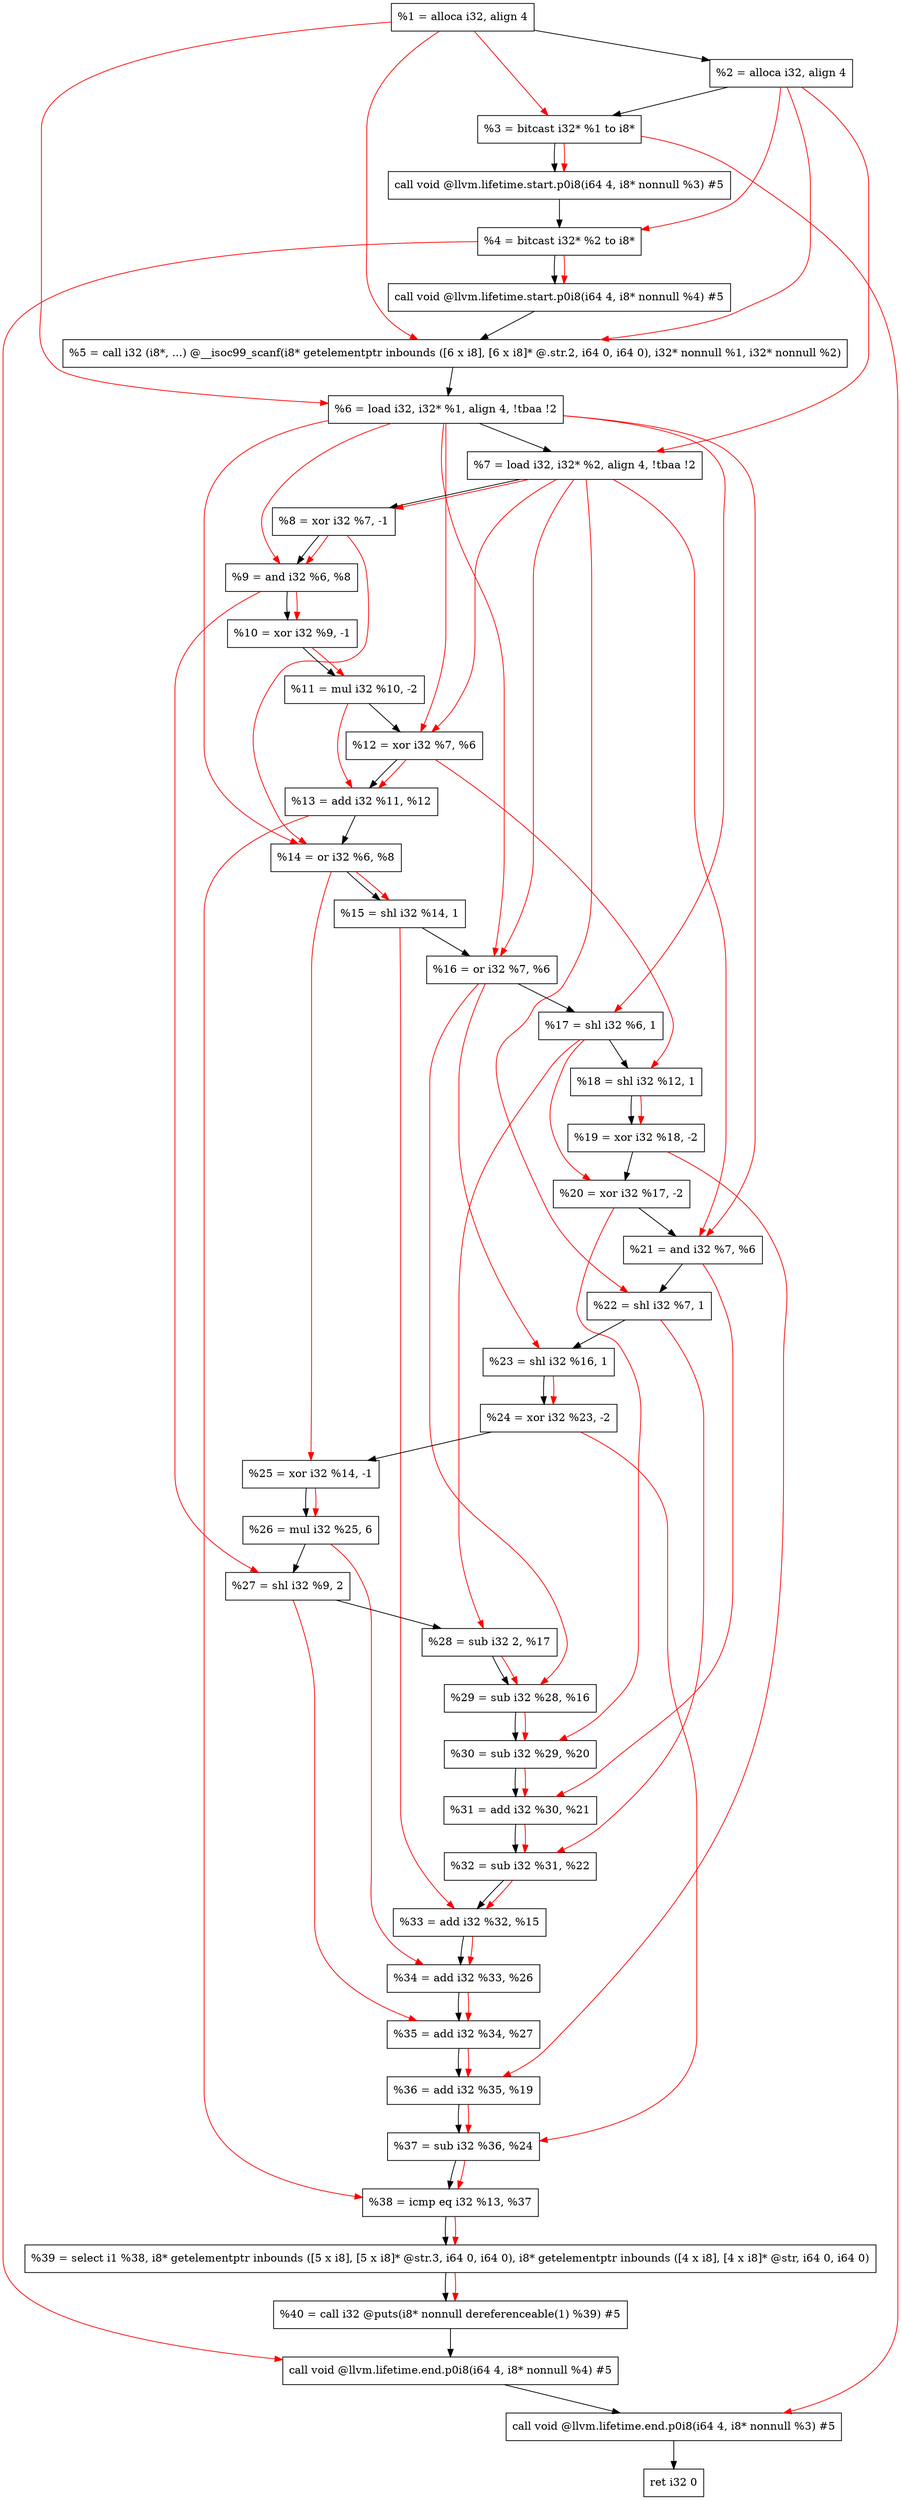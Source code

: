 digraph "DFG for'main' function" {
	Node0x1de1398[shape=record, label="  %1 = alloca i32, align 4"];
	Node0x1de1418[shape=record, label="  %2 = alloca i32, align 4"];
	Node0x1de14a8[shape=record, label="  %3 = bitcast i32* %1 to i8*"];
	Node0x1de1908[shape=record, label="  call void @llvm.lifetime.start.p0i8(i64 4, i8* nonnull %3) #5"];
	Node0x1de19e8[shape=record, label="  %4 = bitcast i32* %2 to i8*"];
	Node0x1de1b08[shape=record, label="  call void @llvm.lifetime.start.p0i8(i64 4, i8* nonnull %4) #5"];
	Node0x1de1d40[shape=record, label="  %5 = call i32 (i8*, ...) @__isoc99_scanf(i8* getelementptr inbounds ([6 x i8], [6 x i8]* @.str.2, i64 0, i64 0), i32* nonnull %1, i32* nonnull %2)"];
	Node0x1de1df8[shape=record, label="  %6 = load i32, i32* %1, align 4, !tbaa !2"];
	Node0x1de2d68[shape=record, label="  %7 = load i32, i32* %2, align 4, !tbaa !2"];
	Node0x1de33f0[shape=record, label="  %8 = xor i32 %7, -1"];
	Node0x1de3460[shape=record, label="  %9 = and i32 %6, %8"];
	Node0x1de34d0[shape=record, label="  %10 = xor i32 %9, -1"];
	Node0x1de3540[shape=record, label="  %11 = mul i32 %10, -2"];
	Node0x1de35b0[shape=record, label="  %12 = xor i32 %7, %6"];
	Node0x1de3620[shape=record, label="  %13 = add i32 %11, %12"];
	Node0x1de3690[shape=record, label="  %14 = or i32 %6, %8"];
	Node0x1de3700[shape=record, label="  %15 = shl i32 %14, 1"];
	Node0x1de3770[shape=record, label="  %16 = or i32 %7, %6"];
	Node0x1de37e0[shape=record, label="  %17 = shl i32 %6, 1"];
	Node0x1de3850[shape=record, label="  %18 = shl i32 %12, 1"];
	Node0x1de38c0[shape=record, label="  %19 = xor i32 %18, -2"];
	Node0x1de3930[shape=record, label="  %20 = xor i32 %17, -2"];
	Node0x1de39a0[shape=record, label="  %21 = and i32 %7, %6"];
	Node0x1de3a10[shape=record, label="  %22 = shl i32 %7, 1"];
	Node0x1de3a80[shape=record, label="  %23 = shl i32 %16, 1"];
	Node0x1de3af0[shape=record, label="  %24 = xor i32 %23, -2"];
	Node0x1de3b60[shape=record, label="  %25 = xor i32 %14, -1"];
	Node0x1de3bd0[shape=record, label="  %26 = mul i32 %25, 6"];
	Node0x1de3c40[shape=record, label="  %27 = shl i32 %9, 2"];
	Node0x1de3cb0[shape=record, label="  %28 = sub i32 2, %17"];
	Node0x1de3d20[shape=record, label="  %29 = sub i32 %28, %16"];
	Node0x1de3d90[shape=record, label="  %30 = sub i32 %29, %20"];
	Node0x1de3e00[shape=record, label="  %31 = add i32 %30, %21"];
	Node0x1de3e70[shape=record, label="  %32 = sub i32 %31, %22"];
	Node0x1de3ee0[shape=record, label="  %33 = add i32 %32, %15"];
	Node0x1de3f50[shape=record, label="  %34 = add i32 %33, %26"];
	Node0x1de3fc0[shape=record, label="  %35 = add i32 %34, %27"];
	Node0x1de4030[shape=record, label="  %36 = add i32 %35, %19"];
	Node0x1de40a0[shape=record, label="  %37 = sub i32 %36, %24"];
	Node0x1de4110[shape=record, label="  %38 = icmp eq i32 %13, %37"];
	Node0x1d819d8[shape=record, label="  %39 = select i1 %38, i8* getelementptr inbounds ([5 x i8], [5 x i8]* @str.3, i64 0, i64 0), i8* getelementptr inbounds ([4 x i8], [4 x i8]* @str, i64 0, i64 0)"];
	Node0x1de41a0[shape=record, label="  %40 = call i32 @puts(i8* nonnull dereferenceable(1) %39) #5"];
	Node0x1de43f8[shape=record, label="  call void @llvm.lifetime.end.p0i8(i64 4, i8* nonnull %4) #5"];
	Node0x1de4558[shape=record, label="  call void @llvm.lifetime.end.p0i8(i64 4, i8* nonnull %3) #5"];
	Node0x1de4618[shape=record, label="  ret i32 0"];
	Node0x1de1398 -> Node0x1de1418;
	Node0x1de1418 -> Node0x1de14a8;
	Node0x1de14a8 -> Node0x1de1908;
	Node0x1de1908 -> Node0x1de19e8;
	Node0x1de19e8 -> Node0x1de1b08;
	Node0x1de1b08 -> Node0x1de1d40;
	Node0x1de1d40 -> Node0x1de1df8;
	Node0x1de1df8 -> Node0x1de2d68;
	Node0x1de2d68 -> Node0x1de33f0;
	Node0x1de33f0 -> Node0x1de3460;
	Node0x1de3460 -> Node0x1de34d0;
	Node0x1de34d0 -> Node0x1de3540;
	Node0x1de3540 -> Node0x1de35b0;
	Node0x1de35b0 -> Node0x1de3620;
	Node0x1de3620 -> Node0x1de3690;
	Node0x1de3690 -> Node0x1de3700;
	Node0x1de3700 -> Node0x1de3770;
	Node0x1de3770 -> Node0x1de37e0;
	Node0x1de37e0 -> Node0x1de3850;
	Node0x1de3850 -> Node0x1de38c0;
	Node0x1de38c0 -> Node0x1de3930;
	Node0x1de3930 -> Node0x1de39a0;
	Node0x1de39a0 -> Node0x1de3a10;
	Node0x1de3a10 -> Node0x1de3a80;
	Node0x1de3a80 -> Node0x1de3af0;
	Node0x1de3af0 -> Node0x1de3b60;
	Node0x1de3b60 -> Node0x1de3bd0;
	Node0x1de3bd0 -> Node0x1de3c40;
	Node0x1de3c40 -> Node0x1de3cb0;
	Node0x1de3cb0 -> Node0x1de3d20;
	Node0x1de3d20 -> Node0x1de3d90;
	Node0x1de3d90 -> Node0x1de3e00;
	Node0x1de3e00 -> Node0x1de3e70;
	Node0x1de3e70 -> Node0x1de3ee0;
	Node0x1de3ee0 -> Node0x1de3f50;
	Node0x1de3f50 -> Node0x1de3fc0;
	Node0x1de3fc0 -> Node0x1de4030;
	Node0x1de4030 -> Node0x1de40a0;
	Node0x1de40a0 -> Node0x1de4110;
	Node0x1de4110 -> Node0x1d819d8;
	Node0x1d819d8 -> Node0x1de41a0;
	Node0x1de41a0 -> Node0x1de43f8;
	Node0x1de43f8 -> Node0x1de4558;
	Node0x1de4558 -> Node0x1de4618;
edge [color=red]
	Node0x1de1398 -> Node0x1de14a8;
	Node0x1de14a8 -> Node0x1de1908;
	Node0x1de1418 -> Node0x1de19e8;
	Node0x1de19e8 -> Node0x1de1b08;
	Node0x1de1398 -> Node0x1de1d40;
	Node0x1de1418 -> Node0x1de1d40;
	Node0x1de1398 -> Node0x1de1df8;
	Node0x1de1418 -> Node0x1de2d68;
	Node0x1de2d68 -> Node0x1de33f0;
	Node0x1de1df8 -> Node0x1de3460;
	Node0x1de33f0 -> Node0x1de3460;
	Node0x1de3460 -> Node0x1de34d0;
	Node0x1de34d0 -> Node0x1de3540;
	Node0x1de2d68 -> Node0x1de35b0;
	Node0x1de1df8 -> Node0x1de35b0;
	Node0x1de3540 -> Node0x1de3620;
	Node0x1de35b0 -> Node0x1de3620;
	Node0x1de1df8 -> Node0x1de3690;
	Node0x1de33f0 -> Node0x1de3690;
	Node0x1de3690 -> Node0x1de3700;
	Node0x1de2d68 -> Node0x1de3770;
	Node0x1de1df8 -> Node0x1de3770;
	Node0x1de1df8 -> Node0x1de37e0;
	Node0x1de35b0 -> Node0x1de3850;
	Node0x1de3850 -> Node0x1de38c0;
	Node0x1de37e0 -> Node0x1de3930;
	Node0x1de2d68 -> Node0x1de39a0;
	Node0x1de1df8 -> Node0x1de39a0;
	Node0x1de2d68 -> Node0x1de3a10;
	Node0x1de3770 -> Node0x1de3a80;
	Node0x1de3a80 -> Node0x1de3af0;
	Node0x1de3690 -> Node0x1de3b60;
	Node0x1de3b60 -> Node0x1de3bd0;
	Node0x1de3460 -> Node0x1de3c40;
	Node0x1de37e0 -> Node0x1de3cb0;
	Node0x1de3cb0 -> Node0x1de3d20;
	Node0x1de3770 -> Node0x1de3d20;
	Node0x1de3d20 -> Node0x1de3d90;
	Node0x1de3930 -> Node0x1de3d90;
	Node0x1de3d90 -> Node0x1de3e00;
	Node0x1de39a0 -> Node0x1de3e00;
	Node0x1de3e00 -> Node0x1de3e70;
	Node0x1de3a10 -> Node0x1de3e70;
	Node0x1de3e70 -> Node0x1de3ee0;
	Node0x1de3700 -> Node0x1de3ee0;
	Node0x1de3ee0 -> Node0x1de3f50;
	Node0x1de3bd0 -> Node0x1de3f50;
	Node0x1de3f50 -> Node0x1de3fc0;
	Node0x1de3c40 -> Node0x1de3fc0;
	Node0x1de3fc0 -> Node0x1de4030;
	Node0x1de38c0 -> Node0x1de4030;
	Node0x1de4030 -> Node0x1de40a0;
	Node0x1de3af0 -> Node0x1de40a0;
	Node0x1de3620 -> Node0x1de4110;
	Node0x1de40a0 -> Node0x1de4110;
	Node0x1de4110 -> Node0x1d819d8;
	Node0x1d819d8 -> Node0x1de41a0;
	Node0x1de19e8 -> Node0x1de43f8;
	Node0x1de14a8 -> Node0x1de4558;
}

